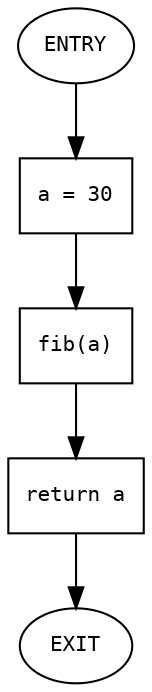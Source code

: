 digraph CFG_main {
    node [shape=box, fontname="Courier", fontsize=10];
    edge [fontname="Courier", fontsize=10];

    entry [label="ENTRY", shape=ellipse];
    exit [label="EXIT", shape=ellipse];

    M1 [label="a = 30"];
    M2 [label="fib(a)"];
    M3 [label="return a"];

    entry -> M1;
    M1 -> M2;
    M2 -> M3;
    M3 -> exit;
}